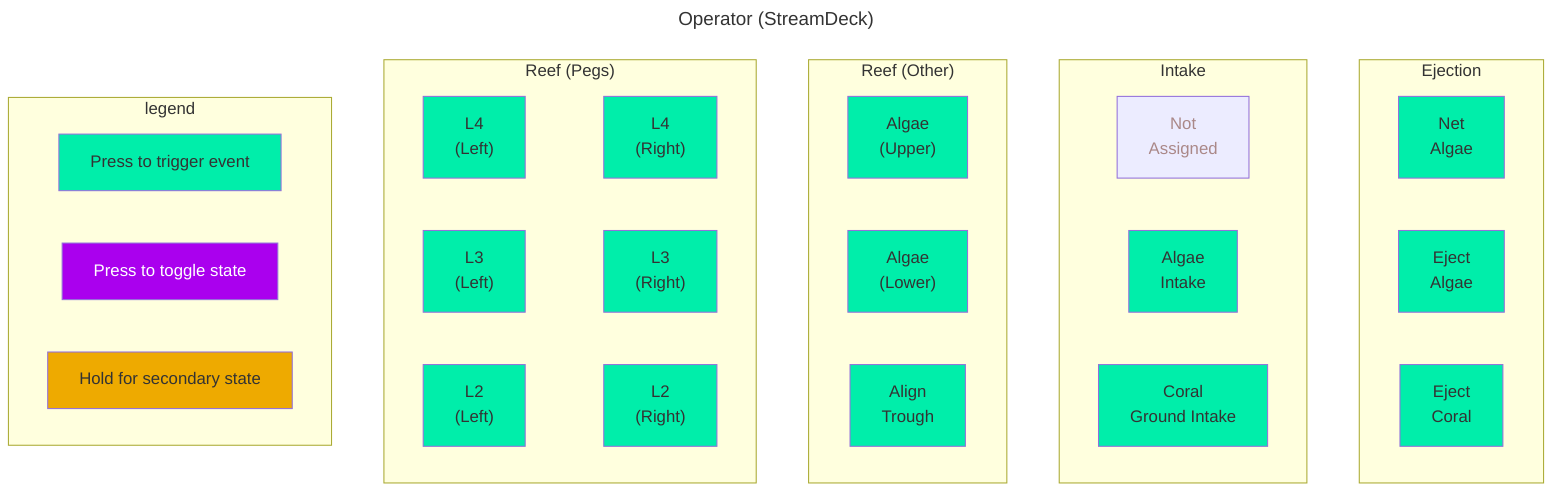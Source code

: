 ---
title: Operator (StreamDeck)
---
graph TB
    subgraph c5["Ejection"]
        Net["Net
             Algae"]:::clsPress
        EjectAlg["Eject
                  Algae"]:::clsPress
        EjectCoral["Eject
                    Coral"]:::clsPress
    end
    subgraph c4["Intake"]
        r1c4["Not
              Assigned"]:::na
        IntakeAlg["Algae
                   Intake"]:::clsPress
        IntakeGrd["Coral
                   Ground Intake"]:::clsPress
    end
    subgraph c3["Reef (Other)"]
        RmAlgU["Algae
                (Upper)"]:::clsPress
        RmAlgL["Algae
                (Lower)"]:::clsPress
        Trough["Align
                Trough"]:::clsPress
    end
    subgraph c1c2["Reef (Pegs)"]
        LL4["L4\n(Left)"]:::clsPress~~~RL4["L4\n(Right)"]:::clsPress
        LL3["L3\n(Left)"]:::clsPress~~~RL3["L3\n(Right)"]:::clsPress
        LL2["L2\n(Left)"]:::clsPress~~~RL2["L2\n(Right)"]:::clsPress
    end
    subgraph legend
        press["Press to trigger event"]:::clsPress
        toggle["Press to toggle state"]:::clsToggle
        hold["Hold for secondary state"]:::clsHold
    end
classDef hidden display: none;
classDef na color: #a88
classDef note fill: #0000, stroke-dasharray: 5 5
classDef clsHold fill: #ea0
classDef clsToggle fill: #a0e, color: white
classDef clsPress fill: #0ea
classDef nobg fill: transparent